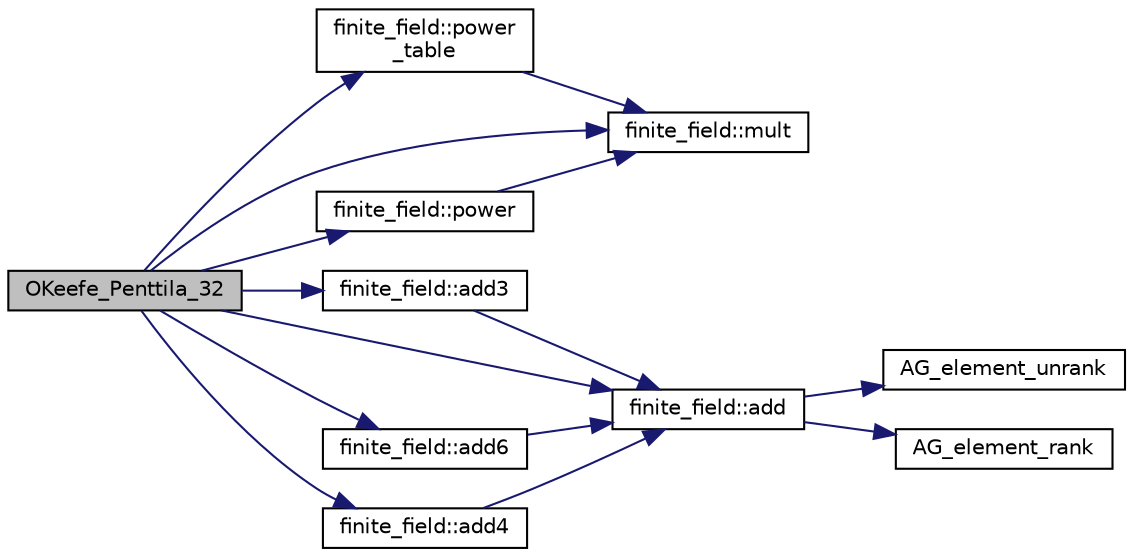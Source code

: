 digraph "OKeefe_Penttila_32"
{
  edge [fontname="Helvetica",fontsize="10",labelfontname="Helvetica",labelfontsize="10"];
  node [fontname="Helvetica",fontsize="10",shape=record];
  rankdir="LR";
  Node549 [label="OKeefe_Penttila_32",height=0.2,width=0.4,color="black", fillcolor="grey75", style="filled", fontcolor="black"];
  Node549 -> Node550 [color="midnightblue",fontsize="10",style="solid",fontname="Helvetica"];
  Node550 [label="finite_field::power\l_table",height=0.2,width=0.4,color="black", fillcolor="white", style="filled",URL="$df/d5a/classfinite__field.html#a0a40a20b88342c6d3aafb73050ef5256"];
  Node550 -> Node551 [color="midnightblue",fontsize="10",style="solid",fontname="Helvetica"];
  Node551 [label="finite_field::mult",height=0.2,width=0.4,color="black", fillcolor="white", style="filled",URL="$df/d5a/classfinite__field.html#a24fb5917aa6d4d656fd855b7f44a13b0"];
  Node549 -> Node552 [color="midnightblue",fontsize="10",style="solid",fontname="Helvetica"];
  Node552 [label="finite_field::add3",height=0.2,width=0.4,color="black", fillcolor="white", style="filled",URL="$df/d5a/classfinite__field.html#aa3c53790ee7232f154fa43ebc46fb1f7"];
  Node552 -> Node553 [color="midnightblue",fontsize="10",style="solid",fontname="Helvetica"];
  Node553 [label="finite_field::add",height=0.2,width=0.4,color="black", fillcolor="white", style="filled",URL="$df/d5a/classfinite__field.html#a8f12328a27500f3c7be0c849ebbc9d14"];
  Node553 -> Node554 [color="midnightblue",fontsize="10",style="solid",fontname="Helvetica"];
  Node554 [label="AG_element_unrank",height=0.2,width=0.4,color="black", fillcolor="white", style="filled",URL="$d4/d67/geometry_8h.html#a4a33b86c87b2879b97cfa1327abe2885"];
  Node553 -> Node555 [color="midnightblue",fontsize="10",style="solid",fontname="Helvetica"];
  Node555 [label="AG_element_rank",height=0.2,width=0.4,color="black", fillcolor="white", style="filled",URL="$d4/d67/geometry_8h.html#ab2ac908d07dd8038fd996e26bdc75c17"];
  Node549 -> Node556 [color="midnightblue",fontsize="10",style="solid",fontname="Helvetica"];
  Node556 [label="finite_field::add6",height=0.2,width=0.4,color="black", fillcolor="white", style="filled",URL="$df/d5a/classfinite__field.html#a73a391d0accb9a11a8a08222d4419d74"];
  Node556 -> Node553 [color="midnightblue",fontsize="10",style="solid",fontname="Helvetica"];
  Node549 -> Node553 [color="midnightblue",fontsize="10",style="solid",fontname="Helvetica"];
  Node549 -> Node557 [color="midnightblue",fontsize="10",style="solid",fontname="Helvetica"];
  Node557 [label="finite_field::power",height=0.2,width=0.4,color="black", fillcolor="white", style="filled",URL="$df/d5a/classfinite__field.html#a0437871b8f775f0b2d589188d9ad7e61"];
  Node557 -> Node551 [color="midnightblue",fontsize="10",style="solid",fontname="Helvetica"];
  Node549 -> Node551 [color="midnightblue",fontsize="10",style="solid",fontname="Helvetica"];
  Node549 -> Node558 [color="midnightblue",fontsize="10",style="solid",fontname="Helvetica"];
  Node558 [label="finite_field::add4",height=0.2,width=0.4,color="black", fillcolor="white", style="filled",URL="$df/d5a/classfinite__field.html#ac023a9f0c3890a8d2c452aaa2d157502"];
  Node558 -> Node553 [color="midnightblue",fontsize="10",style="solid",fontname="Helvetica"];
}
